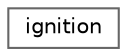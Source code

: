 digraph "Graphical Class Hierarchy"
{
 // LATEX_PDF_SIZE
  bgcolor="transparent";
  edge [fontname=Helvetica,fontsize=10,labelfontname=Helvetica,labelfontsize=10];
  node [fontname=Helvetica,fontsize=10,shape=box,height=0.2,width=0.4];
  rankdir="LR";
  Node0 [id="Node000000",label="ignition",height=0.2,width=0.4,color="grey40", fillcolor="white", style="filled",URL="$classFoam_1_1ignition.html",tooltip="Foam::ignition."];
}

